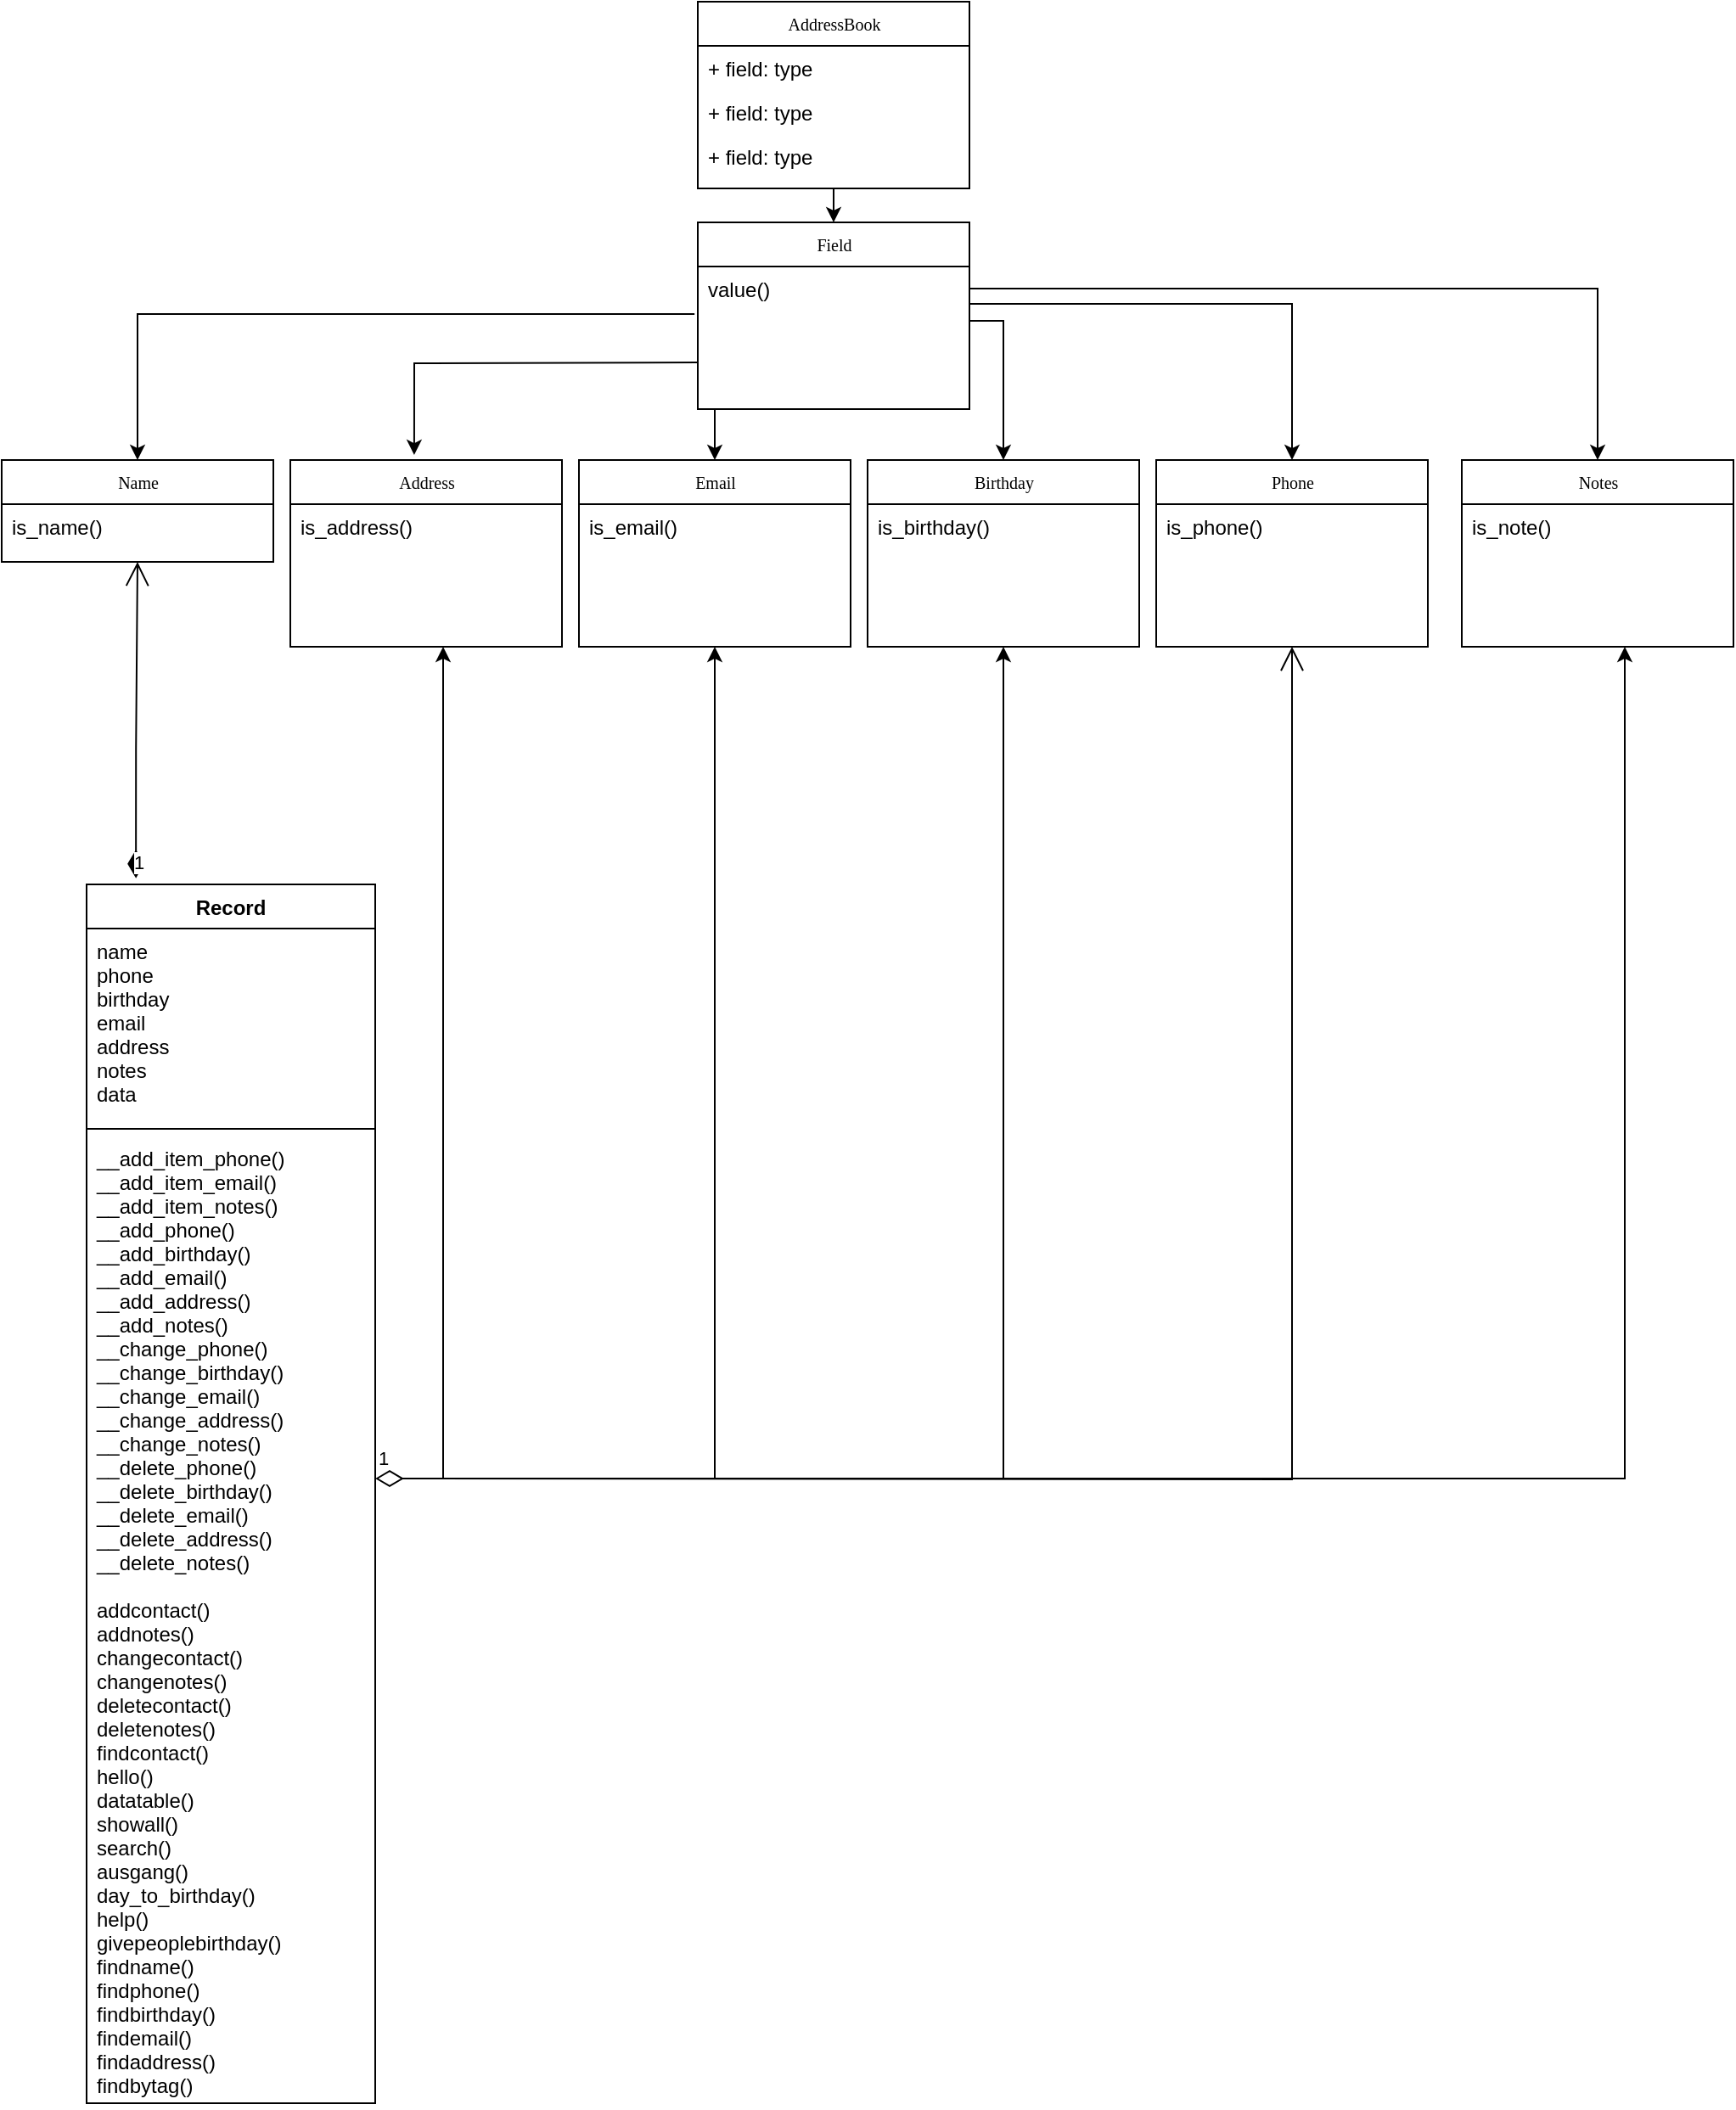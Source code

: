 <mxfile version="14.6.10" type="github">
  <diagram name="Page-1" id="c4acf3e9-155e-7222-9cf6-157b1a14988f">
    <mxGraphModel dx="868" dy="450" grid="1" gridSize="10" guides="1" tooltips="1" connect="1" arrows="1" fold="1" page="1" pageScale="1" pageWidth="850" pageHeight="1100" background="#ffffff" math="0" shadow="0">
      <root>
        <mxCell id="0" />
        <mxCell id="1" parent="0" />
        <mxCell id="sKjVEHlpq3mz64nsVN_3-51" value="1" style="endArrow=open;html=1;endSize=12;startArrow=diamondThin;startSize=14;startFill=1;edgeStyle=orthogonalEdgeStyle;align=left;verticalAlign=bottom;rounded=0;entryX=0.5;entryY=1;entryDx=0;entryDy=0;exitX=0.171;exitY=-0.005;exitDx=0;exitDy=0;exitPerimeter=0;" edge="1" parent="1" source="sKjVEHlpq3mz64nsVN_3-26" target="sKjVEHlpq3mz64nsVN_3-1">
          <mxGeometry x="-1" y="3" relative="1" as="geometry">
            <mxPoint x="220" y="450" as="sourcePoint" />
            <mxPoint x="60" y="450" as="targetPoint" />
            <Array as="points">
              <mxPoint x="119" y="450" />
            </Array>
          </mxGeometry>
        </mxCell>
        <mxCell id="sKjVEHlpq3mz64nsVN_3-55" style="edgeStyle=none;rounded=0;orthogonalLoop=1;jettySize=auto;html=1;entryX=0.456;entryY=-0.027;entryDx=0;entryDy=0;exitX=0;exitY=0.75;exitDx=0;exitDy=0;entryPerimeter=0;" edge="1" parent="1" source="sKjVEHlpq3mz64nsVN_3-21" target="17acba5748e5396b-20">
          <mxGeometry relative="1" as="geometry">
            <Array as="points">
              <mxPoint x="283" y="223" />
            </Array>
          </mxGeometry>
        </mxCell>
        <mxCell id="17acba5748e5396b-20" value="Address" style="swimlane;html=1;fontStyle=0;childLayout=stackLayout;horizontal=1;startSize=26;fillColor=none;horizontalStack=0;resizeParent=1;resizeLast=0;collapsible=1;marginBottom=0;swimlaneFillColor=#ffffff;rounded=0;shadow=0;comic=0;labelBackgroundColor=none;strokeWidth=1;fontFamily=Verdana;fontSize=10;align=center;" parent="1" vertex="1">
          <mxGeometry x="210" y="280" width="160" height="110" as="geometry" />
        </mxCell>
        <mxCell id="17acba5748e5396b-21" value="is_address()" style="text;html=1;strokeColor=none;fillColor=none;align=left;verticalAlign=top;spacingLeft=4;spacingRight=4;whiteSpace=wrap;overflow=hidden;rotatable=0;points=[[0,0.5],[1,0.5]];portConstraint=eastwest;" parent="17acba5748e5396b-20" vertex="1">
          <mxGeometry y="26" width="160" height="26" as="geometry" />
        </mxCell>
        <mxCell id="sKjVEHlpq3mz64nsVN_3-56" style="edgeStyle=none;rounded=0;orthogonalLoop=1;jettySize=auto;html=1;exitX=0.5;exitY=0;exitDx=0;exitDy=0;entryX=0.5;entryY=0;entryDx=0;entryDy=0;" edge="1" parent="1" target="17acba5748e5396b-30">
          <mxGeometry relative="1" as="geometry">
            <mxPoint x="460" y="250" as="sourcePoint" />
          </mxGeometry>
        </mxCell>
        <mxCell id="17acba5748e5396b-30" value="Email" style="swimlane;html=1;fontStyle=0;childLayout=stackLayout;horizontal=1;startSize=26;fillColor=none;horizontalStack=0;resizeParent=1;resizeLast=0;collapsible=1;marginBottom=0;swimlaneFillColor=#ffffff;rounded=0;shadow=0;comic=0;labelBackgroundColor=none;strokeWidth=1;fontFamily=Verdana;fontSize=10;align=center;" parent="1" vertex="1">
          <mxGeometry x="380" y="280" width="160" height="110" as="geometry" />
        </mxCell>
        <mxCell id="17acba5748e5396b-31" value="is_email()" style="text;html=1;strokeColor=none;fillColor=none;align=left;verticalAlign=top;spacingLeft=4;spacingRight=4;whiteSpace=wrap;overflow=hidden;rotatable=0;points=[[0,0.5],[1,0.5]];portConstraint=eastwest;" parent="17acba5748e5396b-30" vertex="1">
          <mxGeometry y="26" width="160" height="26" as="geometry" />
        </mxCell>
        <mxCell id="sKjVEHlpq3mz64nsVN_3-1" value="Name" style="swimlane;html=1;fontStyle=0;childLayout=stackLayout;horizontal=1;startSize=26;fillColor=none;horizontalStack=0;resizeParent=1;resizeLast=0;collapsible=1;marginBottom=0;swimlaneFillColor=#ffffff;rounded=0;shadow=0;comic=0;labelBackgroundColor=none;strokeWidth=1;fontFamily=Verdana;fontSize=10;align=center;" vertex="1" parent="1">
          <mxGeometry x="40" y="280" width="160" height="60" as="geometry" />
        </mxCell>
        <mxCell id="sKjVEHlpq3mz64nsVN_3-4" value="is_name()" style="text;html=1;strokeColor=none;fillColor=none;align=left;verticalAlign=top;spacingLeft=4;spacingRight=4;whiteSpace=wrap;overflow=hidden;rotatable=0;points=[[0,0.5],[1,0.5]];portConstraint=eastwest;" vertex="1" parent="sKjVEHlpq3mz64nsVN_3-1">
          <mxGeometry y="26" width="160" height="26" as="geometry" />
        </mxCell>
        <mxCell id="sKjVEHlpq3mz64nsVN_3-5" value="Birthday" style="swimlane;html=1;fontStyle=0;childLayout=stackLayout;horizontal=1;startSize=26;fillColor=none;horizontalStack=0;resizeParent=1;resizeLast=0;collapsible=1;marginBottom=0;swimlaneFillColor=#ffffff;rounded=0;shadow=0;comic=0;labelBackgroundColor=none;strokeWidth=1;fontFamily=Verdana;fontSize=10;align=center;" vertex="1" parent="1">
          <mxGeometry x="550" y="280" width="160" height="110" as="geometry" />
        </mxCell>
        <mxCell id="sKjVEHlpq3mz64nsVN_3-6" value="is_birthday()" style="text;html=1;strokeColor=none;fillColor=none;align=left;verticalAlign=top;spacingLeft=4;spacingRight=4;whiteSpace=wrap;overflow=hidden;rotatable=0;points=[[0,0.5],[1,0.5]];portConstraint=eastwest;" vertex="1" parent="sKjVEHlpq3mz64nsVN_3-5">
          <mxGeometry y="26" width="160" height="26" as="geometry" />
        </mxCell>
        <mxCell id="sKjVEHlpq3mz64nsVN_3-9" value="Phone" style="swimlane;html=1;fontStyle=0;childLayout=stackLayout;horizontal=1;startSize=26;fillColor=none;horizontalStack=0;resizeParent=1;resizeLast=0;collapsible=1;marginBottom=0;swimlaneFillColor=#ffffff;rounded=0;shadow=0;comic=0;labelBackgroundColor=none;strokeWidth=1;fontFamily=Verdana;fontSize=10;align=center;" vertex="1" parent="1">
          <mxGeometry x="720" y="280" width="160" height="110" as="geometry" />
        </mxCell>
        <mxCell id="sKjVEHlpq3mz64nsVN_3-10" value="is_phone()" style="text;html=1;strokeColor=none;fillColor=none;align=left;verticalAlign=top;spacingLeft=4;spacingRight=4;whiteSpace=wrap;overflow=hidden;rotatable=0;points=[[0,0.5],[1,0.5]];portConstraint=eastwest;" vertex="1" parent="sKjVEHlpq3mz64nsVN_3-9">
          <mxGeometry y="26" width="160" height="26" as="geometry" />
        </mxCell>
        <mxCell id="sKjVEHlpq3mz64nsVN_3-13" value="Notes" style="swimlane;html=1;fontStyle=0;childLayout=stackLayout;horizontal=1;startSize=26;fillColor=none;horizontalStack=0;resizeParent=1;resizeLast=0;collapsible=1;marginBottom=0;swimlaneFillColor=#ffffff;rounded=0;shadow=0;comic=0;labelBackgroundColor=none;strokeWidth=1;fontFamily=Verdana;fontSize=10;align=center;" vertex="1" parent="1">
          <mxGeometry x="900" y="280" width="160" height="110" as="geometry" />
        </mxCell>
        <mxCell id="sKjVEHlpq3mz64nsVN_3-14" value="is_note()" style="text;html=1;strokeColor=none;fillColor=none;align=left;verticalAlign=top;spacingLeft=4;spacingRight=4;whiteSpace=wrap;overflow=hidden;rotatable=0;points=[[0,0.5],[1,0.5]];portConstraint=eastwest;" vertex="1" parent="sKjVEHlpq3mz64nsVN_3-13">
          <mxGeometry y="26" width="160" height="26" as="geometry" />
        </mxCell>
        <mxCell id="sKjVEHlpq3mz64nsVN_3-53" style="edgeStyle=none;rounded=0;orthogonalLoop=1;jettySize=auto;html=1;exitX=0.5;exitY=1;exitDx=0;exitDy=0;entryX=0.5;entryY=0;entryDx=0;entryDy=0;" edge="1" parent="1" source="sKjVEHlpq3mz64nsVN_3-17" target="sKjVEHlpq3mz64nsVN_3-21">
          <mxGeometry relative="1" as="geometry" />
        </mxCell>
        <mxCell id="sKjVEHlpq3mz64nsVN_3-17" value="AddressBook" style="swimlane;html=1;fontStyle=0;childLayout=stackLayout;horizontal=1;startSize=26;fillColor=none;horizontalStack=0;resizeParent=1;resizeLast=0;collapsible=1;marginBottom=0;swimlaneFillColor=#ffffff;rounded=0;shadow=0;comic=0;labelBackgroundColor=none;strokeWidth=1;fontFamily=Verdana;fontSize=10;align=center;" vertex="1" parent="1">
          <mxGeometry x="450" y="10" width="160" height="110" as="geometry" />
        </mxCell>
        <mxCell id="sKjVEHlpq3mz64nsVN_3-18" value="+ field: type" style="text;html=1;strokeColor=none;fillColor=none;align=left;verticalAlign=top;spacingLeft=4;spacingRight=4;whiteSpace=wrap;overflow=hidden;rotatable=0;points=[[0,0.5],[1,0.5]];portConstraint=eastwest;" vertex="1" parent="sKjVEHlpq3mz64nsVN_3-17">
          <mxGeometry y="26" width="160" height="26" as="geometry" />
        </mxCell>
        <mxCell id="sKjVEHlpq3mz64nsVN_3-19" value="+ field: type" style="text;html=1;strokeColor=none;fillColor=none;align=left;verticalAlign=top;spacingLeft=4;spacingRight=4;whiteSpace=wrap;overflow=hidden;rotatable=0;points=[[0,0.5],[1,0.5]];portConstraint=eastwest;" vertex="1" parent="sKjVEHlpq3mz64nsVN_3-17">
          <mxGeometry y="52" width="160" height="26" as="geometry" />
        </mxCell>
        <mxCell id="sKjVEHlpq3mz64nsVN_3-20" value="+ field: type" style="text;html=1;strokeColor=none;fillColor=none;align=left;verticalAlign=top;spacingLeft=4;spacingRight=4;whiteSpace=wrap;overflow=hidden;rotatable=0;points=[[0,0.5],[1,0.5]];portConstraint=eastwest;" vertex="1" parent="sKjVEHlpq3mz64nsVN_3-17">
          <mxGeometry y="78" width="160" height="26" as="geometry" />
        </mxCell>
        <mxCell id="sKjVEHlpq3mz64nsVN_3-21" value="Field" style="swimlane;html=1;fontStyle=0;childLayout=stackLayout;horizontal=1;startSize=26;fillColor=none;horizontalStack=0;resizeParent=1;resizeLast=0;collapsible=1;marginBottom=0;swimlaneFillColor=#ffffff;rounded=0;shadow=0;comic=0;labelBackgroundColor=none;strokeWidth=1;fontFamily=Verdana;fontSize=10;align=center;" vertex="1" parent="1">
          <mxGeometry x="450" y="140" width="160" height="110" as="geometry" />
        </mxCell>
        <mxCell id="sKjVEHlpq3mz64nsVN_3-23" value="value()" style="text;html=1;strokeColor=none;fillColor=none;align=left;verticalAlign=top;spacingLeft=4;spacingRight=4;whiteSpace=wrap;overflow=hidden;rotatable=0;points=[[0,0.5],[1,0.5]];portConstraint=eastwest;" vertex="1" parent="sKjVEHlpq3mz64nsVN_3-21">
          <mxGeometry y="26" width="160" height="26" as="geometry" />
        </mxCell>
        <mxCell id="sKjVEHlpq3mz64nsVN_3-35" style="edgeStyle=orthogonalEdgeStyle;rounded=0;orthogonalLoop=1;jettySize=auto;html=1;" edge="1" parent="1">
          <mxGeometry relative="1" as="geometry">
            <mxPoint x="300" y="390" as="targetPoint" />
            <mxPoint x="300" y="880" as="sourcePoint" />
            <Array as="points">
              <mxPoint x="300" y="840" />
            </Array>
          </mxGeometry>
        </mxCell>
        <mxCell id="sKjVEHlpq3mz64nsVN_3-36" style="edgeStyle=orthogonalEdgeStyle;rounded=0;orthogonalLoop=1;jettySize=auto;html=1;entryX=0.5;entryY=1;entryDx=0;entryDy=0;" edge="1" parent="1" target="17acba5748e5396b-30">
          <mxGeometry relative="1" as="geometry">
            <mxPoint x="400" y="390" as="targetPoint" />
            <mxPoint x="300" y="845" as="sourcePoint" />
            <Array as="points">
              <mxPoint x="300" y="880" />
              <mxPoint x="460" y="880" />
            </Array>
          </mxGeometry>
        </mxCell>
        <mxCell id="sKjVEHlpq3mz64nsVN_3-37" style="edgeStyle=orthogonalEdgeStyle;rounded=0;orthogonalLoop=1;jettySize=auto;html=1;entryX=0.5;entryY=1;entryDx=0;entryDy=0;" edge="1" parent="1" target="sKjVEHlpq3mz64nsVN_3-5">
          <mxGeometry relative="1" as="geometry">
            <mxPoint x="300" y="845" as="sourcePoint" />
            <Array as="points">
              <mxPoint x="300" y="880" />
              <mxPoint x="630" y="880" />
            </Array>
          </mxGeometry>
        </mxCell>
        <mxCell id="sKjVEHlpq3mz64nsVN_3-26" value="Record" style="swimlane;fontStyle=1;align=center;verticalAlign=top;childLayout=stackLayout;horizontal=1;startSize=26;horizontalStack=0;resizeParent=1;resizeParentMax=0;resizeLast=0;collapsible=1;marginBottom=0;" vertex="1" parent="1">
          <mxGeometry x="90" y="530" width="170" height="718" as="geometry" />
        </mxCell>
        <mxCell id="sKjVEHlpq3mz64nsVN_3-27" value="name&#xa;phone&#xa;birthday&#xa;email&#xa;address&#xa;notes&#xa;data" style="text;strokeColor=none;fillColor=none;align=left;verticalAlign=top;spacingLeft=4;spacingRight=4;overflow=hidden;rotatable=0;points=[[0,0.5],[1,0.5]];portConstraint=eastwest;" vertex="1" parent="sKjVEHlpq3mz64nsVN_3-26">
          <mxGeometry y="26" width="170" height="114" as="geometry" />
        </mxCell>
        <mxCell id="sKjVEHlpq3mz64nsVN_3-28" value="" style="line;strokeWidth=1;fillColor=none;align=left;verticalAlign=middle;spacingTop=-1;spacingLeft=3;spacingRight=3;rotatable=0;labelPosition=right;points=[];portConstraint=eastwest;" vertex="1" parent="sKjVEHlpq3mz64nsVN_3-26">
          <mxGeometry y="140" width="170" height="8" as="geometry" />
        </mxCell>
        <mxCell id="sKjVEHlpq3mz64nsVN_3-29" value="__add_item_phone()&#xa;__add_item_email()&#xa;__add_item_notes()&#xa; __add_phone()&#xa;__add_birthday()&#xa; __add_email()&#xa;__add_address()&#xa; __add_notes()&#xa;__change_phone()&#xa; __change_birthday()&#xa; __change_email()&#xa;__change_address()&#xa;__change_notes()&#xa;__delete_phone()&#xa;__delete_birthday()&#xa;__delete_email()&#xa;__delete_address()&#xa;__delete_notes()&#xa;&#xa;addcontact()&#xa; addnotes()&#xa;changecontact()&#xa;changenotes()&#xa;deletecontact()&#xa;deletenotes()&#xa;findcontact()&#xa;hello()&#xa;datatable()&#xa;showall()&#xa;search()&#xa;ausgang()&#xa;day_to_birthday()&#xa;help()&#xa;givepeoplebirthday()&#xa;findname()&#xa;findphone()&#xa;findbirthday()&#xa;findemail()&#xa;findaddress()&#xa;findbytag()" style="text;strokeColor=none;fillColor=none;align=left;verticalAlign=top;spacingLeft=4;spacingRight=4;overflow=hidden;rotatable=0;points=[[0,0.5],[1,0.5]];portConstraint=eastwest;" vertex="1" parent="sKjVEHlpq3mz64nsVN_3-26">
          <mxGeometry y="148" width="170" height="570" as="geometry" />
        </mxCell>
        <mxCell id="sKjVEHlpq3mz64nsVN_3-46" value="1" style="endArrow=open;html=1;endSize=12;startArrow=diamondThin;startSize=14;startFill=0;edgeStyle=orthogonalEdgeStyle;align=left;verticalAlign=bottom;rounded=0;entryX=0.5;entryY=1;entryDx=0;entryDy=0;" edge="1" parent="sKjVEHlpq3mz64nsVN_3-26" target="sKjVEHlpq3mz64nsVN_3-9">
          <mxGeometry x="-1" y="3" relative="1" as="geometry">
            <mxPoint x="170" y="350" as="sourcePoint" />
            <mxPoint x="330" y="350" as="targetPoint" />
          </mxGeometry>
        </mxCell>
        <mxCell id="sKjVEHlpq3mz64nsVN_3-43" style="edgeStyle=none;rounded=0;orthogonalLoop=1;jettySize=auto;html=1;exitX=0;exitY=0.5;exitDx=0;exitDy=0;" edge="1" parent="1">
          <mxGeometry relative="1" as="geometry">
            <mxPoint x="260" y="850" as="sourcePoint" />
            <mxPoint x="260" y="850" as="targetPoint" />
          </mxGeometry>
        </mxCell>
        <mxCell id="sKjVEHlpq3mz64nsVN_3-52" style="edgeStyle=none;rounded=0;orthogonalLoop=1;jettySize=auto;html=1;" edge="1" parent="1">
          <mxGeometry relative="1" as="geometry">
            <mxPoint x="996" y="390" as="targetPoint" />
            <mxPoint x="300" y="880" as="sourcePoint" />
            <Array as="points">
              <mxPoint x="996" y="880" />
            </Array>
          </mxGeometry>
        </mxCell>
        <mxCell id="sKjVEHlpq3mz64nsVN_3-54" style="edgeStyle=none;rounded=0;orthogonalLoop=1;jettySize=auto;html=1;exitX=-0.012;exitY=1.077;exitDx=0;exitDy=0;entryX=0.5;entryY=0;entryDx=0;entryDy=0;exitPerimeter=0;" edge="1" parent="1" source="sKjVEHlpq3mz64nsVN_3-23" target="sKjVEHlpq3mz64nsVN_3-1">
          <mxGeometry relative="1" as="geometry">
            <Array as="points">
              <mxPoint x="130" y="194" />
              <mxPoint x="120" y="194" />
            </Array>
          </mxGeometry>
        </mxCell>
        <mxCell id="sKjVEHlpq3mz64nsVN_3-57" style="edgeStyle=none;rounded=0;orthogonalLoop=1;jettySize=auto;html=1;exitX=1;exitY=1.231;exitDx=0;exitDy=0;exitPerimeter=0;" edge="1" parent="1" source="sKjVEHlpq3mz64nsVN_3-23" target="sKjVEHlpq3mz64nsVN_3-5">
          <mxGeometry relative="1" as="geometry">
            <Array as="points">
              <mxPoint x="630" y="198" />
            </Array>
          </mxGeometry>
        </mxCell>
        <mxCell id="sKjVEHlpq3mz64nsVN_3-58" style="edgeStyle=none;rounded=0;orthogonalLoop=1;jettySize=auto;html=1;exitX=1;exitY=0.846;exitDx=0;exitDy=0;exitPerimeter=0;" edge="1" parent="1" source="sKjVEHlpq3mz64nsVN_3-23" target="sKjVEHlpq3mz64nsVN_3-9">
          <mxGeometry relative="1" as="geometry">
            <Array as="points">
              <mxPoint x="800" y="188" />
            </Array>
          </mxGeometry>
        </mxCell>
        <mxCell id="sKjVEHlpq3mz64nsVN_3-59" style="edgeStyle=none;rounded=0;orthogonalLoop=1;jettySize=auto;html=1;exitX=1;exitY=0.5;exitDx=0;exitDy=0;" edge="1" parent="1" source="sKjVEHlpq3mz64nsVN_3-23" target="sKjVEHlpq3mz64nsVN_3-13">
          <mxGeometry relative="1" as="geometry">
            <Array as="points">
              <mxPoint x="980" y="179" />
            </Array>
          </mxGeometry>
        </mxCell>
      </root>
    </mxGraphModel>
  </diagram>
</mxfile>
